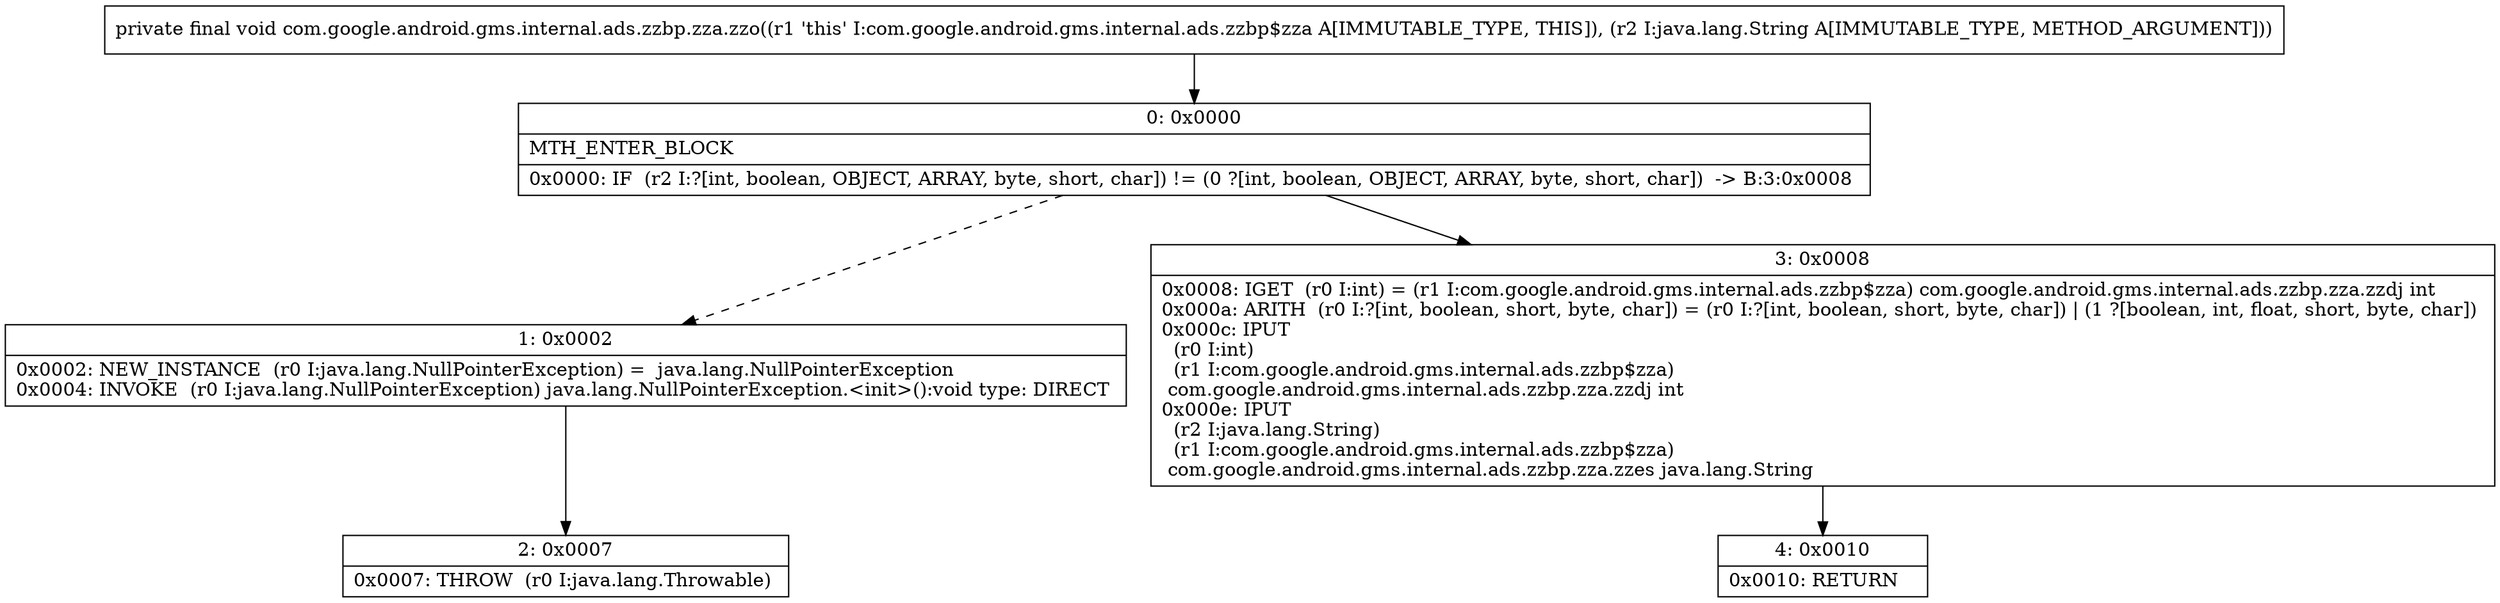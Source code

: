 digraph "CFG forcom.google.android.gms.internal.ads.zzbp.zza.zzo(Ljava\/lang\/String;)V" {
Node_0 [shape=record,label="{0\:\ 0x0000|MTH_ENTER_BLOCK\l|0x0000: IF  (r2 I:?[int, boolean, OBJECT, ARRAY, byte, short, char]) != (0 ?[int, boolean, OBJECT, ARRAY, byte, short, char])  \-\> B:3:0x0008 \l}"];
Node_1 [shape=record,label="{1\:\ 0x0002|0x0002: NEW_INSTANCE  (r0 I:java.lang.NullPointerException) =  java.lang.NullPointerException \l0x0004: INVOKE  (r0 I:java.lang.NullPointerException) java.lang.NullPointerException.\<init\>():void type: DIRECT \l}"];
Node_2 [shape=record,label="{2\:\ 0x0007|0x0007: THROW  (r0 I:java.lang.Throwable) \l}"];
Node_3 [shape=record,label="{3\:\ 0x0008|0x0008: IGET  (r0 I:int) = (r1 I:com.google.android.gms.internal.ads.zzbp$zza) com.google.android.gms.internal.ads.zzbp.zza.zzdj int \l0x000a: ARITH  (r0 I:?[int, boolean, short, byte, char]) = (r0 I:?[int, boolean, short, byte, char]) \| (1 ?[boolean, int, float, short, byte, char]) \l0x000c: IPUT  \l  (r0 I:int)\l  (r1 I:com.google.android.gms.internal.ads.zzbp$zza)\l com.google.android.gms.internal.ads.zzbp.zza.zzdj int \l0x000e: IPUT  \l  (r2 I:java.lang.String)\l  (r1 I:com.google.android.gms.internal.ads.zzbp$zza)\l com.google.android.gms.internal.ads.zzbp.zza.zzes java.lang.String \l}"];
Node_4 [shape=record,label="{4\:\ 0x0010|0x0010: RETURN   \l}"];
MethodNode[shape=record,label="{private final void com.google.android.gms.internal.ads.zzbp.zza.zzo((r1 'this' I:com.google.android.gms.internal.ads.zzbp$zza A[IMMUTABLE_TYPE, THIS]), (r2 I:java.lang.String A[IMMUTABLE_TYPE, METHOD_ARGUMENT])) }"];
MethodNode -> Node_0;
Node_0 -> Node_1[style=dashed];
Node_0 -> Node_3;
Node_1 -> Node_2;
Node_3 -> Node_4;
}

